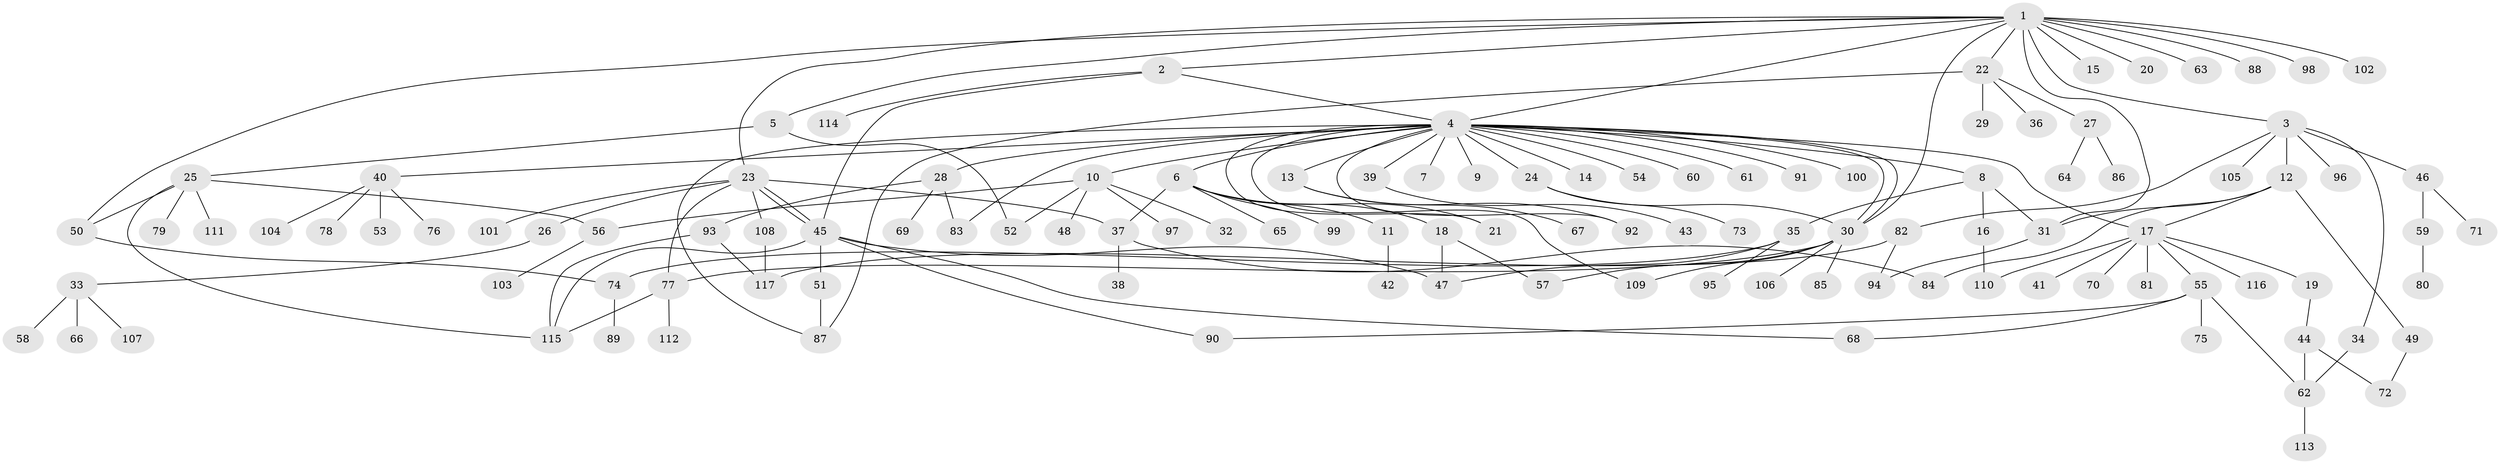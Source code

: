// Generated by graph-tools (version 1.1) at 2025/25/03/09/25 03:25:57]
// undirected, 117 vertices, 153 edges
graph export_dot {
graph [start="1"]
  node [color=gray90,style=filled];
  1;
  2;
  3;
  4;
  5;
  6;
  7;
  8;
  9;
  10;
  11;
  12;
  13;
  14;
  15;
  16;
  17;
  18;
  19;
  20;
  21;
  22;
  23;
  24;
  25;
  26;
  27;
  28;
  29;
  30;
  31;
  32;
  33;
  34;
  35;
  36;
  37;
  38;
  39;
  40;
  41;
  42;
  43;
  44;
  45;
  46;
  47;
  48;
  49;
  50;
  51;
  52;
  53;
  54;
  55;
  56;
  57;
  58;
  59;
  60;
  61;
  62;
  63;
  64;
  65;
  66;
  67;
  68;
  69;
  70;
  71;
  72;
  73;
  74;
  75;
  76;
  77;
  78;
  79;
  80;
  81;
  82;
  83;
  84;
  85;
  86;
  87;
  88;
  89;
  90;
  91;
  92;
  93;
  94;
  95;
  96;
  97;
  98;
  99;
  100;
  101;
  102;
  103;
  104;
  105;
  106;
  107;
  108;
  109;
  110;
  111;
  112;
  113;
  114;
  115;
  116;
  117;
  1 -- 2;
  1 -- 3;
  1 -- 4;
  1 -- 5;
  1 -- 15;
  1 -- 20;
  1 -- 22;
  1 -- 23;
  1 -- 30;
  1 -- 31;
  1 -- 50;
  1 -- 63;
  1 -- 88;
  1 -- 98;
  1 -- 102;
  2 -- 4;
  2 -- 45;
  2 -- 114;
  3 -- 12;
  3 -- 34;
  3 -- 46;
  3 -- 82;
  3 -- 96;
  3 -- 105;
  4 -- 6;
  4 -- 7;
  4 -- 8;
  4 -- 9;
  4 -- 10;
  4 -- 13;
  4 -- 14;
  4 -- 17;
  4 -- 21;
  4 -- 24;
  4 -- 28;
  4 -- 30;
  4 -- 30;
  4 -- 39;
  4 -- 40;
  4 -- 54;
  4 -- 60;
  4 -- 61;
  4 -- 83;
  4 -- 87;
  4 -- 91;
  4 -- 92;
  4 -- 100;
  4 -- 109;
  5 -- 25;
  5 -- 52;
  6 -- 11;
  6 -- 18;
  6 -- 21;
  6 -- 37;
  6 -- 65;
  6 -- 99;
  8 -- 16;
  8 -- 31;
  8 -- 35;
  10 -- 32;
  10 -- 48;
  10 -- 52;
  10 -- 56;
  10 -- 97;
  11 -- 42;
  12 -- 17;
  12 -- 31;
  12 -- 49;
  12 -- 84;
  13 -- 67;
  13 -- 92;
  16 -- 110;
  17 -- 19;
  17 -- 41;
  17 -- 55;
  17 -- 70;
  17 -- 81;
  17 -- 110;
  17 -- 116;
  18 -- 47;
  18 -- 57;
  19 -- 44;
  22 -- 27;
  22 -- 29;
  22 -- 36;
  22 -- 87;
  23 -- 26;
  23 -- 37;
  23 -- 45;
  23 -- 45;
  23 -- 77;
  23 -- 101;
  23 -- 108;
  24 -- 30;
  24 -- 73;
  25 -- 50;
  25 -- 56;
  25 -- 79;
  25 -- 111;
  25 -- 115;
  26 -- 33;
  27 -- 64;
  27 -- 86;
  28 -- 69;
  28 -- 83;
  28 -- 93;
  30 -- 57;
  30 -- 77;
  30 -- 85;
  30 -- 106;
  30 -- 109;
  31 -- 94;
  33 -- 58;
  33 -- 66;
  33 -- 107;
  34 -- 62;
  35 -- 47;
  35 -- 74;
  35 -- 95;
  37 -- 38;
  37 -- 84;
  39 -- 43;
  40 -- 53;
  40 -- 76;
  40 -- 78;
  40 -- 104;
  44 -- 62;
  44 -- 72;
  45 -- 47;
  45 -- 51;
  45 -- 68;
  45 -- 90;
  45 -- 115;
  46 -- 59;
  46 -- 71;
  49 -- 72;
  50 -- 74;
  51 -- 87;
  55 -- 62;
  55 -- 68;
  55 -- 75;
  55 -- 90;
  56 -- 103;
  59 -- 80;
  62 -- 113;
  74 -- 89;
  77 -- 112;
  77 -- 115;
  82 -- 94;
  82 -- 117;
  93 -- 115;
  93 -- 117;
  108 -- 117;
}
